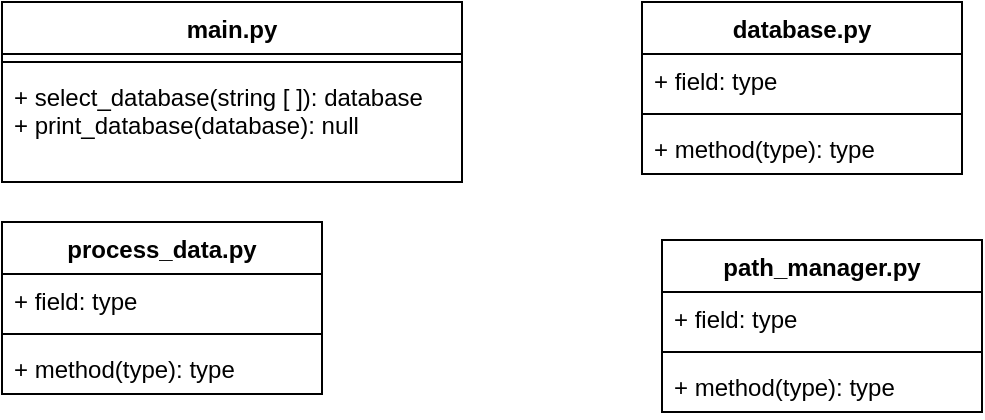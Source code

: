 <mxfile version="11.3.0" pages="1"><diagram id="KAzF6YcaLwUem5n_ty2p" name="Page-1"><mxGraphModel dx="772" dy="371" grid="1" gridSize="10" guides="1" tooltips="1" connect="1" arrows="1" fold="1" page="1" pageScale="1" pageWidth="850" pageHeight="1100" math="0" shadow="0"><root><mxCell id="0"/><mxCell id="1" parent="0"/><mxCell id="ls60mM_DQkVWz9QJmcPA-6" value="main.py" style="swimlane;fontStyle=1;align=center;verticalAlign=top;childLayout=stackLayout;horizontal=1;startSize=26;horizontalStack=0;resizeParent=1;resizeParentMax=0;resizeLast=0;collapsible=1;marginBottom=0;" vertex="1" parent="1"><mxGeometry x="40" y="40" width="230" height="90" as="geometry"/></mxCell><mxCell id="ls60mM_DQkVWz9QJmcPA-8" value="" style="line;strokeWidth=1;fillColor=none;align=left;verticalAlign=middle;spacingTop=-1;spacingLeft=3;spacingRight=3;rotatable=0;labelPosition=right;points=[];portConstraint=eastwest;" vertex="1" parent="ls60mM_DQkVWz9QJmcPA-6"><mxGeometry y="26" width="230" height="8" as="geometry"/></mxCell><mxCell id="ls60mM_DQkVWz9QJmcPA-9" value="+ select_database(string [ ]): database &#10;+ print_database(database): null&#10;" style="text;strokeColor=none;fillColor=none;align=left;verticalAlign=top;spacingLeft=4;spacingRight=4;overflow=hidden;rotatable=0;points=[[0,0.5],[1,0.5]];portConstraint=eastwest;" vertex="1" parent="ls60mM_DQkVWz9QJmcPA-6"><mxGeometry y="34" width="230" height="56" as="geometry"/></mxCell><mxCell id="ls60mM_DQkVWz9QJmcPA-10" value="database.py" style="swimlane;fontStyle=1;align=center;verticalAlign=top;childLayout=stackLayout;horizontal=1;startSize=26;horizontalStack=0;resizeParent=1;resizeParentMax=0;resizeLast=0;collapsible=1;marginBottom=0;" vertex="1" parent="1"><mxGeometry x="360" y="40" width="160" height="86" as="geometry"/></mxCell><mxCell id="ls60mM_DQkVWz9QJmcPA-11" value="+ field: type" style="text;strokeColor=none;fillColor=none;align=left;verticalAlign=top;spacingLeft=4;spacingRight=4;overflow=hidden;rotatable=0;points=[[0,0.5],[1,0.5]];portConstraint=eastwest;" vertex="1" parent="ls60mM_DQkVWz9QJmcPA-10"><mxGeometry y="26" width="160" height="26" as="geometry"/></mxCell><mxCell id="ls60mM_DQkVWz9QJmcPA-12" value="" style="line;strokeWidth=1;fillColor=none;align=left;verticalAlign=middle;spacingTop=-1;spacingLeft=3;spacingRight=3;rotatable=0;labelPosition=right;points=[];portConstraint=eastwest;" vertex="1" parent="ls60mM_DQkVWz9QJmcPA-10"><mxGeometry y="52" width="160" height="8" as="geometry"/></mxCell><mxCell id="ls60mM_DQkVWz9QJmcPA-13" value="+ method(type): type" style="text;strokeColor=none;fillColor=none;align=left;verticalAlign=top;spacingLeft=4;spacingRight=4;overflow=hidden;rotatable=0;points=[[0,0.5],[1,0.5]];portConstraint=eastwest;" vertex="1" parent="ls60mM_DQkVWz9QJmcPA-10"><mxGeometry y="60" width="160" height="26" as="geometry"/></mxCell><mxCell id="ls60mM_DQkVWz9QJmcPA-15" value="process_data.py" style="swimlane;fontStyle=1;align=center;verticalAlign=top;childLayout=stackLayout;horizontal=1;startSize=26;horizontalStack=0;resizeParent=1;resizeParentMax=0;resizeLast=0;collapsible=1;marginBottom=0;" vertex="1" parent="1"><mxGeometry x="40" y="150" width="160" height="86" as="geometry"/></mxCell><mxCell id="ls60mM_DQkVWz9QJmcPA-16" value="+ field: type" style="text;strokeColor=none;fillColor=none;align=left;verticalAlign=top;spacingLeft=4;spacingRight=4;overflow=hidden;rotatable=0;points=[[0,0.5],[1,0.5]];portConstraint=eastwest;" vertex="1" parent="ls60mM_DQkVWz9QJmcPA-15"><mxGeometry y="26" width="160" height="26" as="geometry"/></mxCell><mxCell id="ls60mM_DQkVWz9QJmcPA-17" value="" style="line;strokeWidth=1;fillColor=none;align=left;verticalAlign=middle;spacingTop=-1;spacingLeft=3;spacingRight=3;rotatable=0;labelPosition=right;points=[];portConstraint=eastwest;" vertex="1" parent="ls60mM_DQkVWz9QJmcPA-15"><mxGeometry y="52" width="160" height="8" as="geometry"/></mxCell><mxCell id="ls60mM_DQkVWz9QJmcPA-18" value="+ method(type): type" style="text;strokeColor=none;fillColor=none;align=left;verticalAlign=top;spacingLeft=4;spacingRight=4;overflow=hidden;rotatable=0;points=[[0,0.5],[1,0.5]];portConstraint=eastwest;" vertex="1" parent="ls60mM_DQkVWz9QJmcPA-15"><mxGeometry y="60" width="160" height="26" as="geometry"/></mxCell><mxCell id="ls60mM_DQkVWz9QJmcPA-19" value="path_manager.py" style="swimlane;fontStyle=1;align=center;verticalAlign=top;childLayout=stackLayout;horizontal=1;startSize=26;horizontalStack=0;resizeParent=1;resizeParentMax=0;resizeLast=0;collapsible=1;marginBottom=0;" vertex="1" parent="1"><mxGeometry x="370" y="159" width="160" height="86" as="geometry"/></mxCell><mxCell id="ls60mM_DQkVWz9QJmcPA-20" value="+ field: type" style="text;strokeColor=none;fillColor=none;align=left;verticalAlign=top;spacingLeft=4;spacingRight=4;overflow=hidden;rotatable=0;points=[[0,0.5],[1,0.5]];portConstraint=eastwest;" vertex="1" parent="ls60mM_DQkVWz9QJmcPA-19"><mxGeometry y="26" width="160" height="26" as="geometry"/></mxCell><mxCell id="ls60mM_DQkVWz9QJmcPA-21" value="" style="line;strokeWidth=1;fillColor=none;align=left;verticalAlign=middle;spacingTop=-1;spacingLeft=3;spacingRight=3;rotatable=0;labelPosition=right;points=[];portConstraint=eastwest;" vertex="1" parent="ls60mM_DQkVWz9QJmcPA-19"><mxGeometry y="52" width="160" height="8" as="geometry"/></mxCell><mxCell id="ls60mM_DQkVWz9QJmcPA-22" value="+ method(type): type" style="text;strokeColor=none;fillColor=none;align=left;verticalAlign=top;spacingLeft=4;spacingRight=4;overflow=hidden;rotatable=0;points=[[0,0.5],[1,0.5]];portConstraint=eastwest;" vertex="1" parent="ls60mM_DQkVWz9QJmcPA-19"><mxGeometry y="60" width="160" height="26" as="geometry"/></mxCell></root></mxGraphModel></diagram></mxfile>